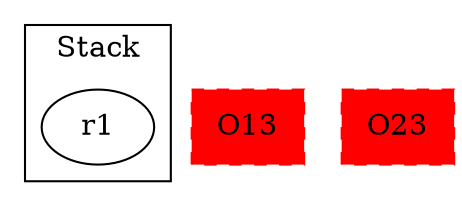 digraph sample {
  rankDir="LR";
  subgraph cluster_0 {
    label="Stack"
    "r1"; 
  }
  "r1" -> { };
  O13[color="red", shape=box, style="filled,dashed"];
  O23[color="red", shape=box, style="filled,dashed"];
}
